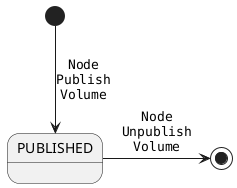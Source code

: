'       +-+  +-+
'       |X|  | |
'       +++  +^+
'        |    |
'   Node |    | Node
'Publish |    | Unpublish
' Volume |    | Volume
'    +---v----+---+
'    | PUBLISHED  |
'    +------------+

@startuml
[*] --> PUBLISHED: ""Node""\n""Publish""\n""Volume""
PUBLISHED -r-> [*]: ""Node""\n""Unpublish""\n""Volume""
@enduml
